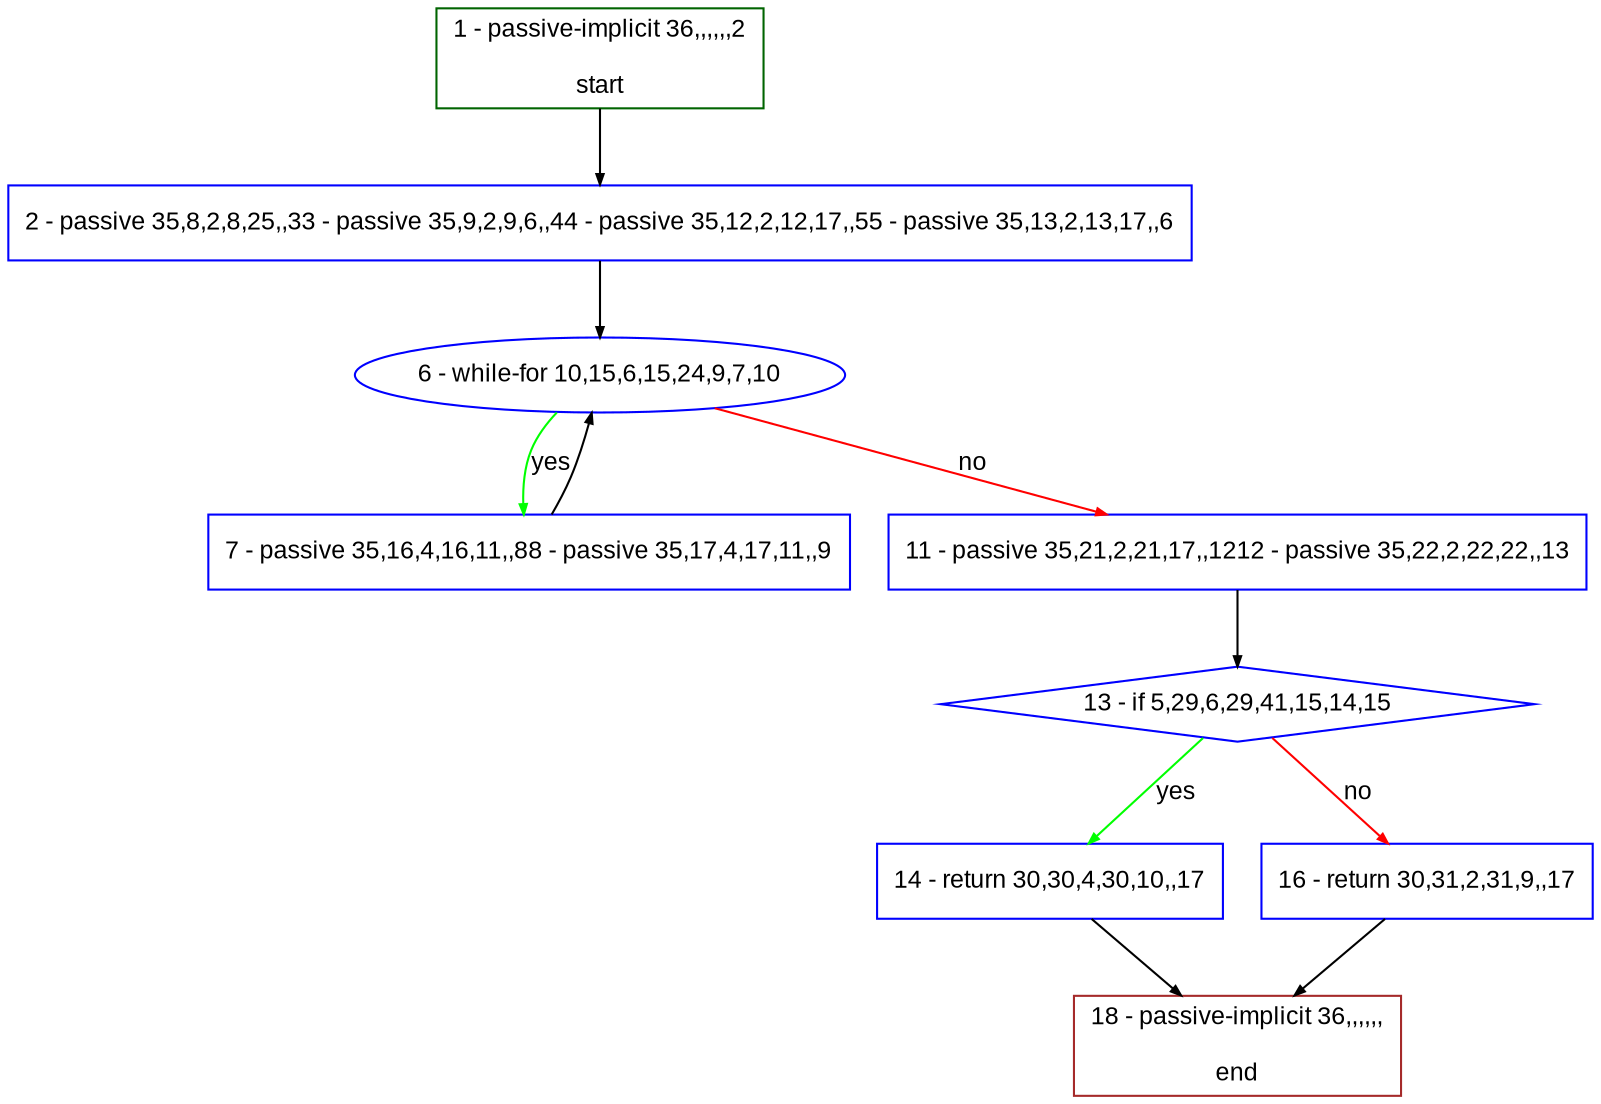 digraph "" {
  graph [bgcolor="white", fillcolor="#FFFFCC", pack="true", packmode="clust", fontname="Arial", label="", fontsize="12", compound="true", style="rounded,filled"];
  node [node_initialized="no", fillcolor="white", fontname="Arial", label="", color="grey", fontsize="12", fixedsize="false", compound="true", shape="rectangle", style="filled"];
  edge [arrowtail="none", lhead="", fontcolor="black", fontname="Arial", label="", color="black", fontsize="12", arrowhead="normal", arrowsize="0.5", compound="true", ltail="", dir="forward"];
  __N1 [fillcolor="#ffffff", label="2 - passive 35,8,2,8,25,,33 - passive 35,9,2,9,6,,44 - passive 35,12,2,12,17,,55 - passive 35,13,2,13,17,,6", color="#0000ff", shape="box", style="filled"];
  __N2 [fillcolor="#ffffff", label="1 - passive-implicit 36,,,,,,2\n\nstart", color="#006400", shape="box", style="filled"];
  __N3 [fillcolor="#ffffff", label="6 - while-for 10,15,6,15,24,9,7,10", color="#0000ff", shape="oval", style="filled"];
  __N4 [fillcolor="#ffffff", label="7 - passive 35,16,4,16,11,,88 - passive 35,17,4,17,11,,9", color="#0000ff", shape="box", style="filled"];
  __N5 [fillcolor="#ffffff", label="11 - passive 35,21,2,21,17,,1212 - passive 35,22,2,22,22,,13", color="#0000ff", shape="box", style="filled"];
  __N6 [fillcolor="#ffffff", label="13 - if 5,29,6,29,41,15,14,15", color="#0000ff", shape="diamond", style="filled"];
  __N7 [fillcolor="#ffffff", label="14 - return 30,30,4,30,10,,17", color="#0000ff", shape="box", style="filled"];
  __N8 [fillcolor="#ffffff", label="16 - return 30,31,2,31,9,,17", color="#0000ff", shape="box", style="filled"];
  __N9 [fillcolor="#ffffff", label="18 - passive-implicit 36,,,,,,\n\nend", color="#a52a2a", shape="box", style="filled"];
  __N2 -> __N1 [arrowtail="none", color="#000000", label="", arrowhead="normal", dir="forward"];
  __N1 -> __N3 [arrowtail="none", color="#000000", label="", arrowhead="normal", dir="forward"];
  __N3 -> __N4 [arrowtail="none", color="#00ff00", label="yes", arrowhead="normal", dir="forward"];
  __N4 -> __N3 [arrowtail="none", color="#000000", label="", arrowhead="normal", dir="forward"];
  __N3 -> __N5 [arrowtail="none", color="#ff0000", label="no", arrowhead="normal", dir="forward"];
  __N5 -> __N6 [arrowtail="none", color="#000000", label="", arrowhead="normal", dir="forward"];
  __N6 -> __N7 [arrowtail="none", color="#00ff00", label="yes", arrowhead="normal", dir="forward"];
  __N6 -> __N8 [arrowtail="none", color="#ff0000", label="no", arrowhead="normal", dir="forward"];
  __N7 -> __N9 [arrowtail="none", color="#000000", label="", arrowhead="normal", dir="forward"];
  __N8 -> __N9 [arrowtail="none", color="#000000", label="", arrowhead="normal", dir="forward"];
}
